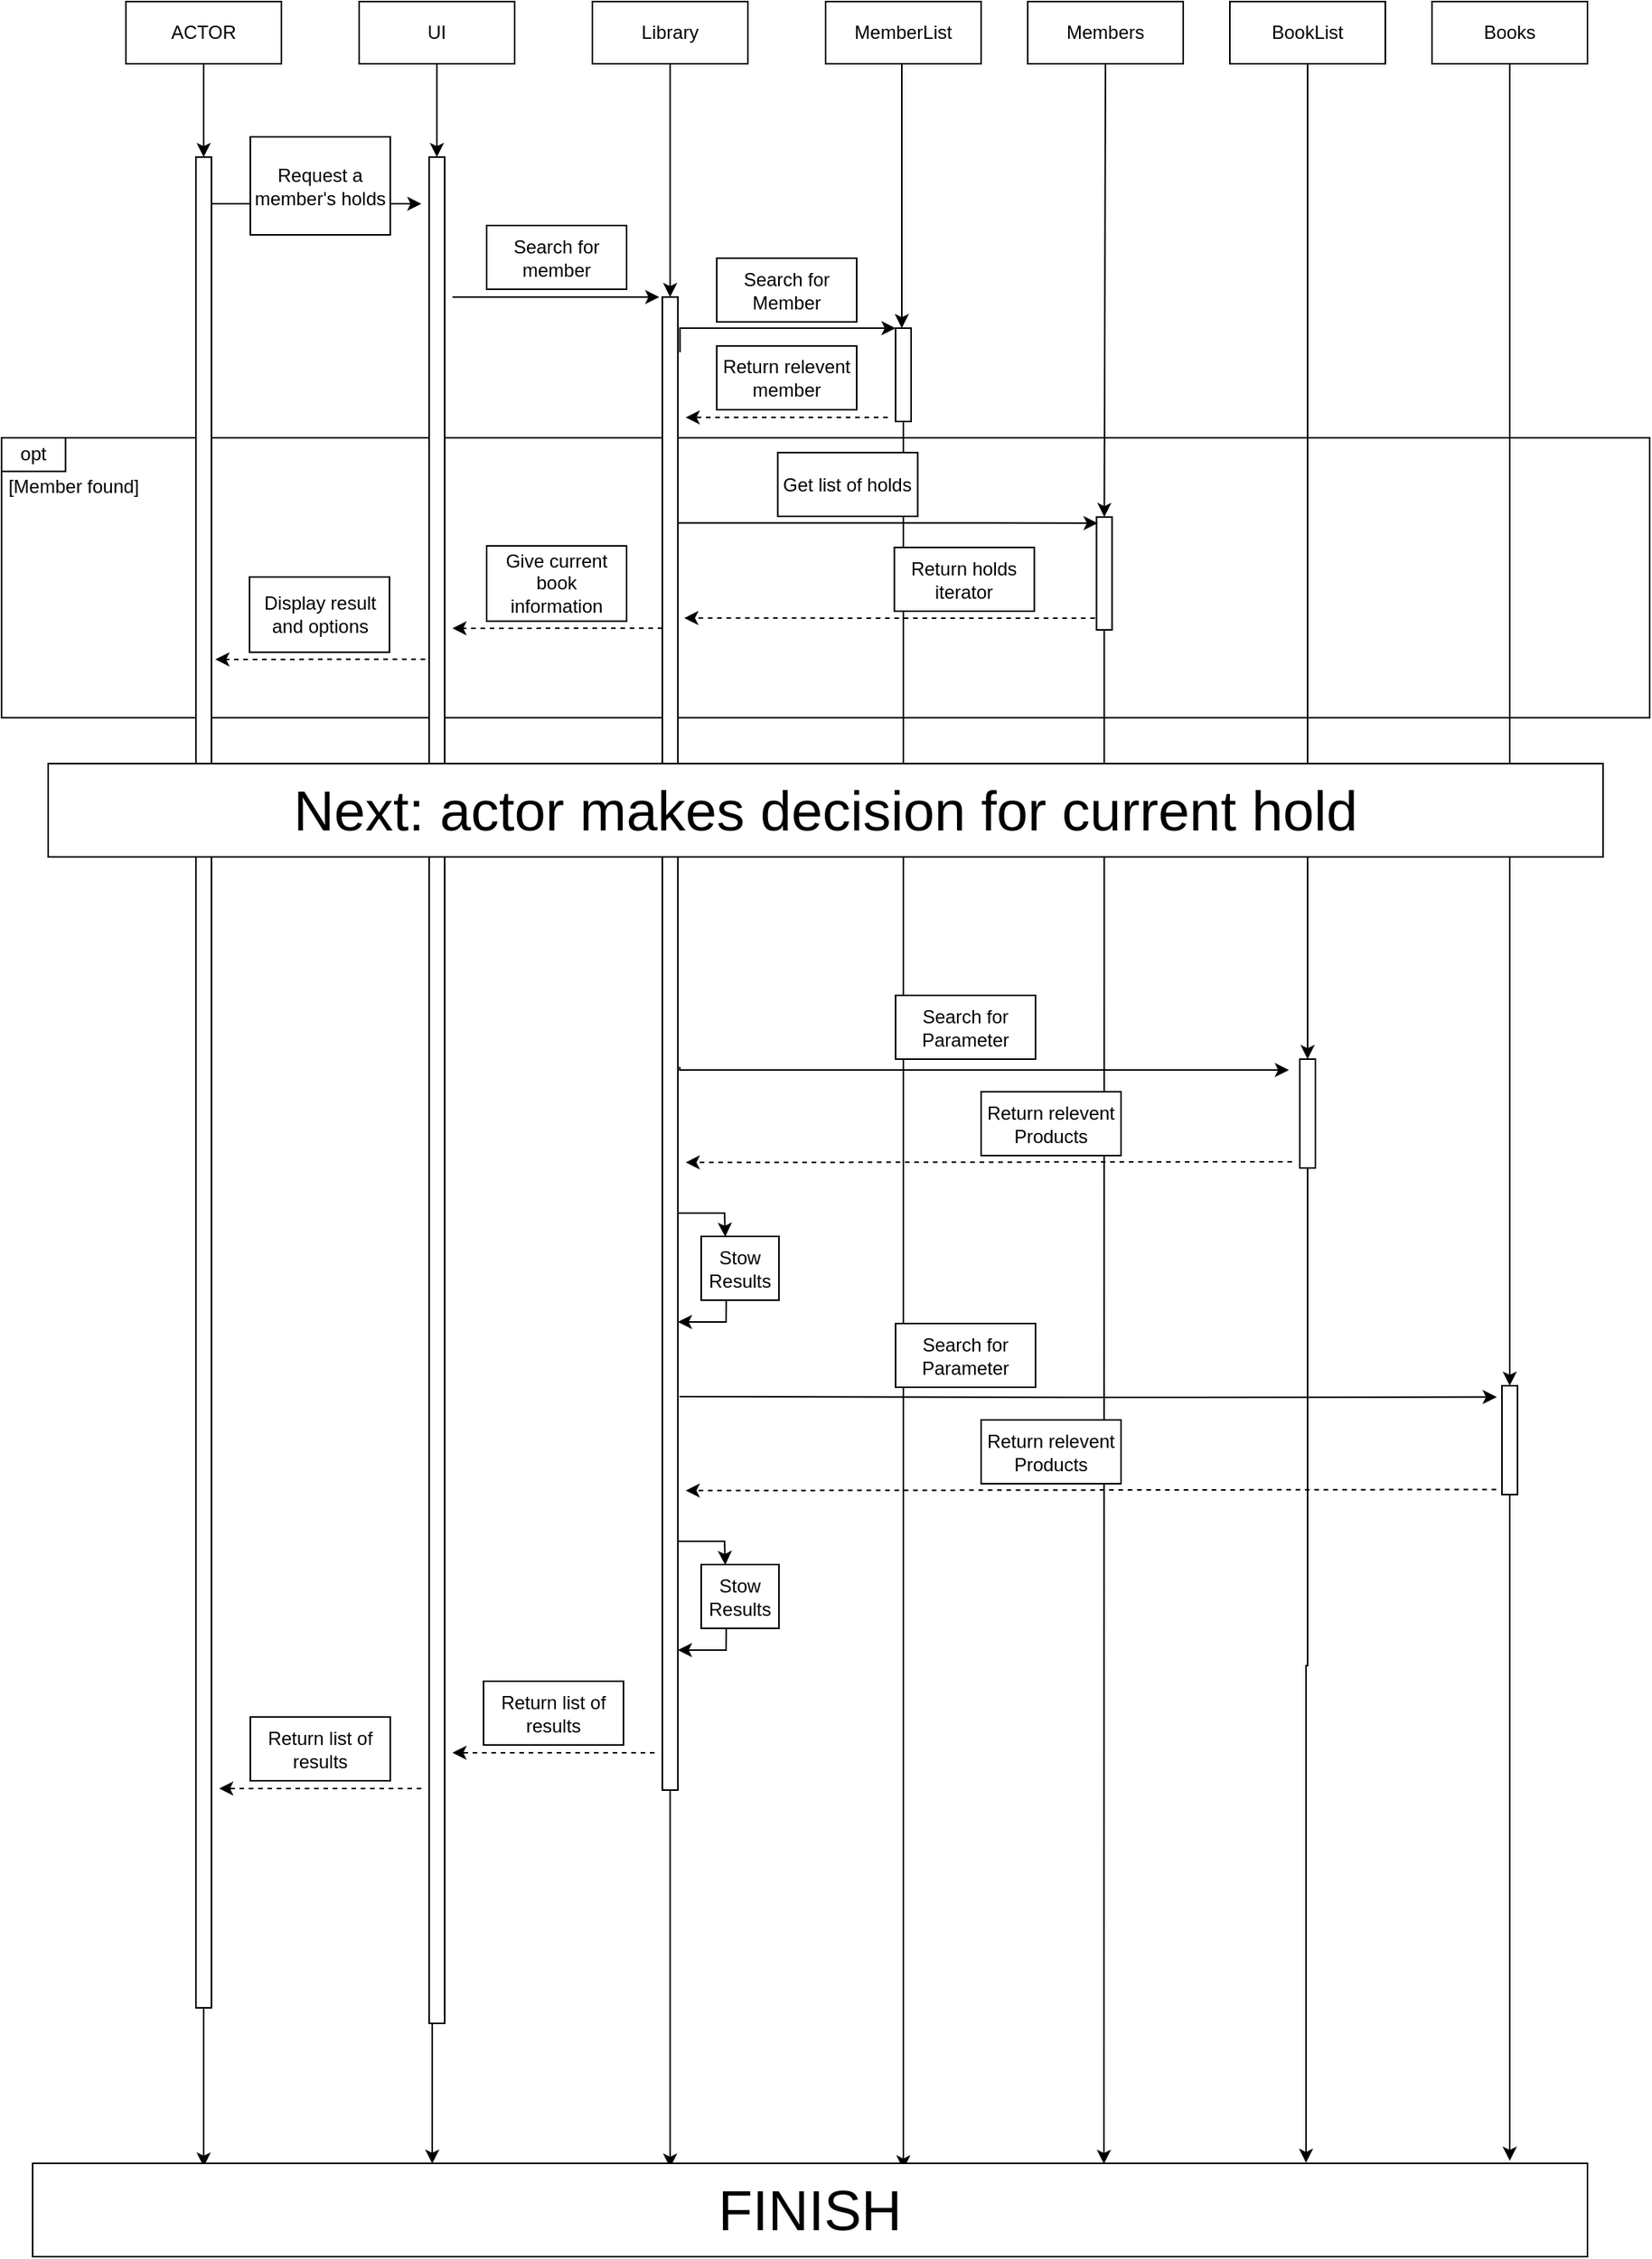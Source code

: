 <mxfile version="12.7.0" type="github">
  <diagram id="jN9ZzLNDDYYRKlVLCkU8" name="Page-1">
    <mxGraphModel dx="1177" dy="743" grid="1" gridSize="10" guides="1" tooltips="1" connect="1" arrows="1" fold="1" page="1" pageScale="1" pageWidth="850" pageHeight="1100" math="0" shadow="0">
      <root>
        <mxCell id="0"/>
        <mxCell id="1" parent="0"/>
        <mxCell id="s0ZVzLV-bfYE7FzD_z2T-13" value="" style="group" vertex="1" connectable="0" parent="1">
          <mxGeometry x="70" y="330.5" width="1060" height="180" as="geometry"/>
        </mxCell>
        <mxCell id="s0ZVzLV-bfYE7FzD_z2T-9" value="" style="rounded=0;whiteSpace=wrap;html=1;fillColor=#ffffff;strokeColor=#000000;" vertex="1" parent="s0ZVzLV-bfYE7FzD_z2T-13">
          <mxGeometry width="1060" height="180" as="geometry"/>
        </mxCell>
        <mxCell id="s0ZVzLV-bfYE7FzD_z2T-11" value="opt" style="rounded=0;whiteSpace=wrap;html=1;" vertex="1" parent="s0ZVzLV-bfYE7FzD_z2T-13">
          <mxGeometry width="41.165" height="21.61" as="geometry"/>
        </mxCell>
        <mxCell id="s0ZVzLV-bfYE7FzD_z2T-12" value="[Member found]" style="text;html=1;strokeColor=none;fillColor=none;align=center;verticalAlign=middle;whiteSpace=wrap;rounded=0;" vertex="1" parent="s0ZVzLV-bfYE7FzD_z2T-13">
          <mxGeometry y="21.61" width="92.621" height="20" as="geometry"/>
        </mxCell>
        <mxCell id="iJIT8fu7xfQn46Ji7LRA-50" value="" style="endArrow=classic;html=1;dashed=1;exitX=0.5;exitY=0.896;exitDx=0;exitDy=0;exitPerimeter=0;" parent="1" source="iJIT8fu7xfQn46Ji7LRA-12" edge="1">
          <mxGeometry width="50" height="50" relative="1" as="geometry">
            <mxPoint x="639.06" y="446.43" as="sourcePoint"/>
            <mxPoint x="509.06" y="446.43" as="targetPoint"/>
          </mxGeometry>
        </mxCell>
        <mxCell id="iJIT8fu7xfQn46Ji7LRA-23" style="edgeStyle=orthogonalEdgeStyle;rounded=0;orthogonalLoop=1;jettySize=auto;html=1;entryX=0.95;entryY=-0.028;entryDx=0;entryDy=0;entryPerimeter=0;" parent="1" source="iJIT8fu7xfQn46Ji7LRA-24" target="iJIT8fu7xfQn46Ji7LRA-39" edge="1">
          <mxGeometry relative="1" as="geometry">
            <mxPoint x="1040" y="759" as="targetPoint"/>
          </mxGeometry>
        </mxCell>
        <mxCell id="iJIT8fu7xfQn46Ji7LRA-17" style="edgeStyle=orthogonalEdgeStyle;rounded=0;orthogonalLoop=1;jettySize=auto;html=1;entryX=0.819;entryY=-0.006;entryDx=0;entryDy=0;entryPerimeter=0;" parent="1" source="iJIT8fu7xfQn46Ji7LRA-18" target="iJIT8fu7xfQn46Ji7LRA-39" edge="1">
          <mxGeometry relative="1" as="geometry">
            <mxPoint x="910" y="759" as="targetPoint"/>
          </mxGeometry>
        </mxCell>
        <mxCell id="iJIT8fu7xfQn46Ji7LRA-11" style="edgeStyle=orthogonalEdgeStyle;rounded=0;orthogonalLoop=1;jettySize=auto;html=1;entryX=0.689;entryY=0.006;entryDx=0;entryDy=0;entryPerimeter=0;" parent="1" source="iJIT8fu7xfQn46Ji7LRA-12" target="iJIT8fu7xfQn46Ji7LRA-39" edge="1">
          <mxGeometry relative="1" as="geometry">
            <mxPoint x="780" y="759" as="targetPoint"/>
            <Array as="points">
              <mxPoint x="779" y="680"/>
              <mxPoint x="779" y="680"/>
            </Array>
          </mxGeometry>
        </mxCell>
        <mxCell id="hV3SvycA8Y3fYOB4Zh-P-26" style="edgeStyle=orthogonalEdgeStyle;rounded=0;orthogonalLoop=1;jettySize=auto;html=1;exitX=0.5;exitY=1;exitDx=0;exitDy=0;entryX=0.11;entryY=0.035;entryDx=0;entryDy=0;entryPerimeter=0;" parent="1" source="hV3SvycA8Y3fYOB4Zh-P-53" target="iJIT8fu7xfQn46Ji7LRA-39" edge="1">
          <mxGeometry relative="1" as="geometry">
            <mxPoint x="200" y="760" as="targetPoint"/>
          </mxGeometry>
        </mxCell>
        <mxCell id="hV3SvycA8Y3fYOB4Zh-P-27" value="&lt;div&gt;ACTOR&lt;/div&gt;" style="rounded=0;whiteSpace=wrap;html=1;" parent="1" vertex="1">
          <mxGeometry x="150" y="50" width="100" height="40" as="geometry"/>
        </mxCell>
        <mxCell id="hV3SvycA8Y3fYOB4Zh-P-28" style="edgeStyle=orthogonalEdgeStyle;rounded=0;orthogonalLoop=1;jettySize=auto;html=1;exitX=0.5;exitY=1;exitDx=0;exitDy=0;entryX=0.257;entryY=0.003;entryDx=0;entryDy=0;entryPerimeter=0;" parent="1" source="hV3SvycA8Y3fYOB4Zh-P-54" target="iJIT8fu7xfQn46Ji7LRA-39" edge="1">
          <mxGeometry relative="1" as="geometry">
            <mxPoint x="353" y="968" as="targetPoint"/>
            <Array as="points">
              <mxPoint x="347" y="670"/>
            </Array>
          </mxGeometry>
        </mxCell>
        <mxCell id="hV3SvycA8Y3fYOB4Zh-P-29" value="UI" style="rounded=0;whiteSpace=wrap;html=1;" parent="1" vertex="1">
          <mxGeometry x="300" y="50" width="100" height="40" as="geometry"/>
        </mxCell>
        <mxCell id="hV3SvycA8Y3fYOB4Zh-P-30" style="edgeStyle=orthogonalEdgeStyle;rounded=0;orthogonalLoop=1;jettySize=auto;html=1;entryX=0.41;entryY=0.046;entryDx=0;entryDy=0;entryPerimeter=0;" parent="1" source="hV3SvycA8Y3fYOB4Zh-P-41" target="iJIT8fu7xfQn46Ji7LRA-39" edge="1">
          <mxGeometry relative="1" as="geometry">
            <mxPoint x="500" y="760" as="targetPoint"/>
          </mxGeometry>
        </mxCell>
        <mxCell id="hV3SvycA8Y3fYOB4Zh-P-31" value="&lt;div&gt;Library&lt;/div&gt;" style="rounded=0;whiteSpace=wrap;html=1;" parent="1" vertex="1">
          <mxGeometry x="450" y="50" width="100" height="40" as="geometry"/>
        </mxCell>
        <mxCell id="hV3SvycA8Y3fYOB4Zh-P-39" style="edgeStyle=orthogonalEdgeStyle;rounded=0;orthogonalLoop=1;jettySize=auto;html=1;exitX=0.5;exitY=1;exitDx=0;exitDy=0;" parent="1" source="hV3SvycA8Y3fYOB4Zh-P-27" target="hV3SvycA8Y3fYOB4Zh-P-53" edge="1">
          <mxGeometry relative="1" as="geometry">
            <mxPoint x="200" y="760" as="targetPoint"/>
            <mxPoint x="200" y="90" as="sourcePoint"/>
          </mxGeometry>
        </mxCell>
        <mxCell id="hV3SvycA8Y3fYOB4Zh-P-40" style="edgeStyle=orthogonalEdgeStyle;rounded=0;orthogonalLoop=1;jettySize=auto;html=1;exitX=0.5;exitY=1;exitDx=0;exitDy=0;" parent="1" source="hV3SvycA8Y3fYOB4Zh-P-29" target="hV3SvycA8Y3fYOB4Zh-P-54" edge="1">
          <mxGeometry relative="1" as="geometry">
            <mxPoint x="350" y="760" as="targetPoint"/>
            <mxPoint x="350" y="90" as="sourcePoint"/>
          </mxGeometry>
        </mxCell>
        <mxCell id="hV3SvycA8Y3fYOB4Zh-P-41" value="" style="rounded=0;whiteSpace=wrap;html=1;" parent="1" vertex="1">
          <mxGeometry x="495" y="240" width="10" height="960" as="geometry"/>
        </mxCell>
        <mxCell id="hV3SvycA8Y3fYOB4Zh-P-42" style="edgeStyle=orthogonalEdgeStyle;rounded=0;orthogonalLoop=1;jettySize=auto;html=1;" parent="1" source="hV3SvycA8Y3fYOB4Zh-P-31" target="hV3SvycA8Y3fYOB4Zh-P-41" edge="1">
          <mxGeometry relative="1" as="geometry">
            <mxPoint x="500" y="760" as="targetPoint"/>
            <mxPoint x="500" y="90" as="sourcePoint"/>
          </mxGeometry>
        </mxCell>
        <mxCell id="hV3SvycA8Y3fYOB4Zh-P-52" value="&lt;div&gt;&lt;br&gt;&lt;/div&gt;&lt;div&gt;&lt;br&gt;&lt;/div&gt;" style="text;html=1;align=center;verticalAlign=middle;resizable=0;points=[];autosize=1;" parent="1" vertex="1">
          <mxGeometry x="230" y="615" width="20" height="30" as="geometry"/>
        </mxCell>
        <mxCell id="hV3SvycA8Y3fYOB4Zh-P-53" value="" style="rounded=0;whiteSpace=wrap;html=1;" parent="1" vertex="1">
          <mxGeometry x="195" y="150" width="10" height="1190" as="geometry"/>
        </mxCell>
        <mxCell id="hV3SvycA8Y3fYOB4Zh-P-54" value="" style="rounded=0;whiteSpace=wrap;html=1;" parent="1" vertex="1">
          <mxGeometry x="345" y="150" width="10" height="1200" as="geometry"/>
        </mxCell>
        <mxCell id="hV3SvycA8Y3fYOB4Zh-P-61" value="" style="endArrow=classic;html=1;" parent="1" edge="1">
          <mxGeometry width="50" height="50" relative="1" as="geometry">
            <mxPoint x="205" y="180" as="sourcePoint"/>
            <mxPoint x="340" y="180" as="targetPoint"/>
          </mxGeometry>
        </mxCell>
        <mxCell id="hV3SvycA8Y3fYOB4Zh-P-62" value="Search for member" style="rounded=0;whiteSpace=wrap;html=1;strokeColor=#000000;" parent="1" vertex="1">
          <mxGeometry x="382" y="194" width="90" height="41" as="geometry"/>
        </mxCell>
        <mxCell id="hV3SvycA8Y3fYOB4Zh-P-63" value="" style="endArrow=classic;html=1;" parent="1" edge="1">
          <mxGeometry width="50" height="50" relative="1" as="geometry">
            <mxPoint x="360" y="240" as="sourcePoint"/>
            <mxPoint x="493" y="240" as="targetPoint"/>
          </mxGeometry>
        </mxCell>
        <mxCell id="0bvk2rSndgldJ7NTQyqk-1" style="edgeStyle=orthogonalEdgeStyle;rounded=0;orthogonalLoop=1;jettySize=auto;html=1;entryX=0;entryY=0;entryDx=0;entryDy=0;exitX=1.133;exitY=0.037;exitDx=0;exitDy=0;exitPerimeter=0;" parent="1" source="hV3SvycA8Y3fYOB4Zh-P-41" target="iJIT8fu7xfQn46Ji7LRA-3" edge="1">
          <mxGeometry relative="1" as="geometry">
            <Array as="points">
              <mxPoint x="506" y="260"/>
              <mxPoint x="645" y="260"/>
            </Array>
            <mxPoint x="580" y="230" as="sourcePoint"/>
          </mxGeometry>
        </mxCell>
        <mxCell id="hV3SvycA8Y3fYOB4Zh-P-3" value="Request a member&#39;s holds" style="rounded=0;whiteSpace=wrap;html=1;strokeColor=#000000;" parent="1" vertex="1">
          <mxGeometry x="230" y="137" width="90" height="63" as="geometry"/>
        </mxCell>
        <mxCell id="iJIT8fu7xfQn46Ji7LRA-1" style="edgeStyle=orthogonalEdgeStyle;rounded=0;orthogonalLoop=1;jettySize=auto;html=1;entryX=0.56;entryY=0.065;entryDx=0;entryDy=0;entryPerimeter=0;" parent="1" source="iJIT8fu7xfQn46Ji7LRA-3" target="iJIT8fu7xfQn46Ji7LRA-39" edge="1">
          <mxGeometry relative="1" as="geometry">
            <mxPoint x="650" y="914.706" as="targetPoint"/>
          </mxGeometry>
        </mxCell>
        <mxCell id="iJIT8fu7xfQn46Ji7LRA-2" value="&lt;div&gt;MemberList&lt;/div&gt;" style="rounded=0;whiteSpace=wrap;html=1;" parent="1" vertex="1">
          <mxGeometry x="600" y="50" width="100" height="40" as="geometry"/>
        </mxCell>
        <mxCell id="iJIT8fu7xfQn46Ji7LRA-3" value="" style="rounded=0;whiteSpace=wrap;html=1;" parent="1" vertex="1">
          <mxGeometry x="645" y="260" width="10" height="60" as="geometry"/>
        </mxCell>
        <mxCell id="iJIT8fu7xfQn46Ji7LRA-4" style="edgeStyle=orthogonalEdgeStyle;rounded=0;orthogonalLoop=1;jettySize=auto;html=1;" parent="1" source="iJIT8fu7xfQn46Ji7LRA-2" target="iJIT8fu7xfQn46Ji7LRA-3" edge="1">
          <mxGeometry relative="1" as="geometry">
            <mxPoint x="650" y="760" as="targetPoint"/>
            <mxPoint x="650" y="90" as="sourcePoint"/>
            <Array as="points">
              <mxPoint x="649" y="130"/>
              <mxPoint x="649" y="130"/>
            </Array>
          </mxGeometry>
        </mxCell>
        <mxCell id="iJIT8fu7xfQn46Ji7LRA-8" value="&lt;div&gt;Members&lt;/div&gt;" style="rounded=0;whiteSpace=wrap;html=1;" parent="1" vertex="1">
          <mxGeometry x="730" y="50" width="100" height="40" as="geometry"/>
        </mxCell>
        <mxCell id="iJIT8fu7xfQn46Ji7LRA-44" style="edgeStyle=none;rounded=0;orthogonalLoop=1;jettySize=auto;html=1;entryX=0.5;entryY=0;entryDx=0;entryDy=0;exitX=0.5;exitY=1;exitDx=0;exitDy=0;" parent="1" source="iJIT8fu7xfQn46Ji7LRA-8" target="iJIT8fu7xfQn46Ji7LRA-12" edge="1">
          <mxGeometry relative="1" as="geometry">
            <mxPoint x="780" y="365" as="sourcePoint"/>
          </mxGeometry>
        </mxCell>
        <mxCell id="iJIT8fu7xfQn46Ji7LRA-12" value="" style="rounded=0;whiteSpace=wrap;html=1;" parent="1" vertex="1">
          <mxGeometry x="774.24" y="381.43" width="10" height="72.57" as="geometry"/>
        </mxCell>
        <mxCell id="iJIT8fu7xfQn46Ji7LRA-14" value="&lt;div&gt;BookList&lt;/div&gt;" style="rounded=0;whiteSpace=wrap;html=1;" parent="1" vertex="1">
          <mxGeometry x="860" y="50" width="100" height="40" as="geometry"/>
        </mxCell>
        <mxCell id="iJIT8fu7xfQn46Ji7LRA-45" style="edgeStyle=none;rounded=0;orthogonalLoop=1;jettySize=auto;html=1;entryX=0.5;entryY=0;entryDx=0;entryDy=0;exitX=0.5;exitY=1;exitDx=0;exitDy=0;" parent="1" source="iJIT8fu7xfQn46Ji7LRA-14" target="iJIT8fu7xfQn46Ji7LRA-18" edge="1">
          <mxGeometry relative="1" as="geometry">
            <mxPoint x="910" y="365" as="sourcePoint"/>
          </mxGeometry>
        </mxCell>
        <mxCell id="iJIT8fu7xfQn46Ji7LRA-18" value="" style="rounded=0;whiteSpace=wrap;html=1;" parent="1" vertex="1">
          <mxGeometry x="905" y="730" width="10" height="70" as="geometry"/>
        </mxCell>
        <mxCell id="iJIT8fu7xfQn46Ji7LRA-20" value="&lt;div&gt;Books&lt;/div&gt;" style="rounded=0;whiteSpace=wrap;html=1;" parent="1" vertex="1">
          <mxGeometry x="990" y="50" width="100" height="40" as="geometry"/>
        </mxCell>
        <mxCell id="iJIT8fu7xfQn46Ji7LRA-46" style="edgeStyle=none;rounded=0;orthogonalLoop=1;jettySize=auto;html=1;entryX=0.5;entryY=0;entryDx=0;entryDy=0;exitX=0.5;exitY=1;exitDx=0;exitDy=0;" parent="1" source="iJIT8fu7xfQn46Ji7LRA-20" target="iJIT8fu7xfQn46Ji7LRA-24" edge="1">
          <mxGeometry relative="1" as="geometry">
            <mxPoint x="1040" y="365" as="sourcePoint"/>
          </mxGeometry>
        </mxCell>
        <mxCell id="iJIT8fu7xfQn46Ji7LRA-24" value="" style="rounded=0;whiteSpace=wrap;html=1;" parent="1" vertex="1">
          <mxGeometry x="1035" y="940" width="10" height="70" as="geometry"/>
        </mxCell>
        <mxCell id="iJIT8fu7xfQn46Ji7LRA-25" value="Search for Member" style="rounded=0;whiteSpace=wrap;html=1;strokeColor=#000000;" parent="1" vertex="1">
          <mxGeometry x="530" y="215" width="90" height="41" as="geometry"/>
        </mxCell>
        <mxCell id="iJIT8fu7xfQn46Ji7LRA-26" value="" style="endArrow=classic;html=1;dashed=1;" parent="1" edge="1">
          <mxGeometry width="50" height="50" relative="1" as="geometry">
            <mxPoint x="640" y="317.43" as="sourcePoint"/>
            <mxPoint x="510" y="317.43" as="targetPoint"/>
          </mxGeometry>
        </mxCell>
        <mxCell id="iJIT8fu7xfQn46Ji7LRA-27" value="Return relevent member" style="rounded=0;whiteSpace=wrap;html=1;strokeColor=#000000;" parent="1" vertex="1">
          <mxGeometry x="530" y="271.43" width="90" height="41" as="geometry"/>
        </mxCell>
        <mxCell id="iJIT8fu7xfQn46Ji7LRA-39" value="&lt;font style=&quot;font-size: 36px&quot;&gt;FINISH&lt;/font&gt;" style="rounded=0;whiteSpace=wrap;html=1;fillColor=#ffffff;strokeColor=#000000;" parent="1" vertex="1">
          <mxGeometry x="90" y="1440" width="1000" height="60" as="geometry"/>
        </mxCell>
        <mxCell id="iJIT8fu7xfQn46Ji7LRA-48" style="edgeStyle=orthogonalEdgeStyle;rounded=0;orthogonalLoop=1;jettySize=auto;html=1;exitX=1.133;exitY=0.037;exitDx=0;exitDy=0;exitPerimeter=0;entryX=0.073;entryY=0.055;entryDx=0;entryDy=0;entryPerimeter=0;" parent="1" target="iJIT8fu7xfQn46Ji7LRA-12" edge="1">
          <mxGeometry relative="1" as="geometry">
            <Array as="points">
              <mxPoint x="639.24" y="386"/>
            </Array>
            <mxPoint x="505.001" y="385.235" as="sourcePoint"/>
            <mxPoint x="769.24" y="385" as="targetPoint"/>
          </mxGeometry>
        </mxCell>
        <mxCell id="iJIT8fu7xfQn46Ji7LRA-49" value="Get list of holds" style="rounded=0;whiteSpace=wrap;html=1;strokeColor=#000000;" parent="1" vertex="1">
          <mxGeometry x="569.24" y="340" width="90" height="41" as="geometry"/>
        </mxCell>
        <mxCell id="iJIT8fu7xfQn46Ji7LRA-51" value="Return holds iterator" style="rounded=0;whiteSpace=wrap;html=1;strokeColor=#000000;" parent="1" vertex="1">
          <mxGeometry x="644.24" y="401" width="90" height="41" as="geometry"/>
        </mxCell>
        <mxCell id="iJIT8fu7xfQn46Ji7LRA-60" value="" style="endArrow=classic;html=1;dashed=1;" parent="1" edge="1">
          <mxGeometry width="50" height="50" relative="1" as="geometry">
            <mxPoint x="900" y="796" as="sourcePoint"/>
            <mxPoint x="510.0" y="796.43" as="targetPoint"/>
          </mxGeometry>
        </mxCell>
        <mxCell id="iJIT8fu7xfQn46Ji7LRA-61" style="edgeStyle=none;rounded=0;orthogonalLoop=1;jettySize=auto;html=1;entryX=0.309;entryY=0.005;entryDx=0;entryDy=0;entryPerimeter=0;" parent="1" target="iJIT8fu7xfQn46Ji7LRA-66" edge="1">
          <mxGeometry relative="1" as="geometry">
            <mxPoint x="550" y="839" as="targetPoint"/>
            <mxPoint x="505.0" y="829" as="sourcePoint"/>
            <Array as="points">
              <mxPoint x="535" y="829"/>
            </Array>
          </mxGeometry>
        </mxCell>
        <mxCell id="iJIT8fu7xfQn46Ji7LRA-62" style="edgeStyle=orthogonalEdgeStyle;rounded=0;orthogonalLoop=1;jettySize=auto;html=1;exitX=1.133;exitY=0.037;exitDx=0;exitDy=0;exitPerimeter=0;entryX=-0.7;entryY=0.1;entryDx=0;entryDy=0;entryPerimeter=0;" parent="1" target="iJIT8fu7xfQn46Ji7LRA-18" edge="1">
          <mxGeometry relative="1" as="geometry">
            <Array as="points">
              <mxPoint x="506" y="737"/>
            </Array>
            <mxPoint x="506.18" y="735" as="sourcePoint"/>
            <mxPoint x="776.18" y="735" as="targetPoint"/>
          </mxGeometry>
        </mxCell>
        <mxCell id="iJIT8fu7xfQn46Ji7LRA-63" value="Search for Parameter" style="rounded=0;whiteSpace=wrap;html=1;strokeColor=#000000;" parent="1" vertex="1">
          <mxGeometry x="645" y="689" width="90" height="41" as="geometry"/>
        </mxCell>
        <mxCell id="iJIT8fu7xfQn46Ji7LRA-64" value="Return relevent Products" style="rounded=0;whiteSpace=wrap;html=1;strokeColor=#000000;" parent="1" vertex="1">
          <mxGeometry x="700" y="751" width="90" height="41" as="geometry"/>
        </mxCell>
        <mxCell id="iJIT8fu7xfQn46Ji7LRA-65" style="edgeStyle=none;rounded=0;orthogonalLoop=1;jettySize=auto;html=1;exitX=0.322;exitY=0.965;exitDx=0;exitDy=0;exitPerimeter=0;" parent="1" source="iJIT8fu7xfQn46Ji7LRA-66" edge="1">
          <mxGeometry relative="1" as="geometry">
            <mxPoint x="505.0" y="899" as="targetPoint"/>
            <Array as="points">
              <mxPoint x="536" y="899"/>
            </Array>
          </mxGeometry>
        </mxCell>
        <mxCell id="iJIT8fu7xfQn46Ji7LRA-66" value="Stow Results" style="rounded=0;whiteSpace=wrap;html=1;strokeColor=#000000;" parent="1" vertex="1">
          <mxGeometry x="520" y="844" width="50" height="41" as="geometry"/>
        </mxCell>
        <mxCell id="iJIT8fu7xfQn46Ji7LRA-68" value="" style="endArrow=classic;html=1;dashed=1;exitX=-0.371;exitY=0.953;exitDx=0;exitDy=0;exitPerimeter=0;" parent="1" source="iJIT8fu7xfQn46Ji7LRA-24" edge="1">
          <mxGeometry width="50" height="50" relative="1" as="geometry">
            <mxPoint x="1020" y="1007" as="sourcePoint"/>
            <mxPoint x="510" y="1007.43" as="targetPoint"/>
          </mxGeometry>
        </mxCell>
        <mxCell id="iJIT8fu7xfQn46Ji7LRA-69" style="edgeStyle=none;rounded=0;orthogonalLoop=1;jettySize=auto;html=1;entryX=0.309;entryY=0.005;entryDx=0;entryDy=0;entryPerimeter=0;" parent="1" target="iJIT8fu7xfQn46Ji7LRA-74" edge="1">
          <mxGeometry relative="1" as="geometry">
            <mxPoint x="550" y="1050" as="targetPoint"/>
            <mxPoint x="505" y="1040" as="sourcePoint"/>
            <Array as="points">
              <mxPoint x="535" y="1040"/>
            </Array>
          </mxGeometry>
        </mxCell>
        <mxCell id="iJIT8fu7xfQn46Ji7LRA-70" style="edgeStyle=orthogonalEdgeStyle;rounded=0;orthogonalLoop=1;jettySize=auto;html=1;exitX=1.133;exitY=0.037;exitDx=0;exitDy=0;exitPerimeter=0;entryX=-0.333;entryY=0.104;entryDx=0;entryDy=0;entryPerimeter=0;" parent="1" target="iJIT8fu7xfQn46Ji7LRA-24" edge="1">
          <mxGeometry relative="1" as="geometry">
            <Array as="points"/>
            <mxPoint x="506" y="947" as="sourcePoint"/>
            <mxPoint x="1020" y="947" as="targetPoint"/>
          </mxGeometry>
        </mxCell>
        <mxCell id="iJIT8fu7xfQn46Ji7LRA-71" value="Search for Parameter" style="rounded=0;whiteSpace=wrap;html=1;strokeColor=#000000;" parent="1" vertex="1">
          <mxGeometry x="645" y="900" width="90" height="41" as="geometry"/>
        </mxCell>
        <mxCell id="iJIT8fu7xfQn46Ji7LRA-72" value="Return relevent Products" style="rounded=0;whiteSpace=wrap;html=1;strokeColor=#000000;" parent="1" vertex="1">
          <mxGeometry x="700" y="962" width="90" height="41" as="geometry"/>
        </mxCell>
        <mxCell id="iJIT8fu7xfQn46Ji7LRA-73" style="edgeStyle=none;rounded=0;orthogonalLoop=1;jettySize=auto;html=1;exitX=0.322;exitY=0.965;exitDx=0;exitDy=0;exitPerimeter=0;" parent="1" source="iJIT8fu7xfQn46Ji7LRA-74" edge="1">
          <mxGeometry relative="1" as="geometry">
            <mxPoint x="505" y="1110" as="targetPoint"/>
            <Array as="points">
              <mxPoint x="536" y="1110"/>
            </Array>
          </mxGeometry>
        </mxCell>
        <mxCell id="iJIT8fu7xfQn46Ji7LRA-74" value="Stow Results" style="rounded=0;whiteSpace=wrap;html=1;strokeColor=#000000;" parent="1" vertex="1">
          <mxGeometry x="520" y="1055" width="50" height="41" as="geometry"/>
        </mxCell>
        <mxCell id="iJIT8fu7xfQn46Ji7LRA-81" value="" style="endArrow=classic;html=1;dashed=1;" parent="1" edge="1">
          <mxGeometry width="50" height="50" relative="1" as="geometry">
            <mxPoint x="490" y="1176" as="sourcePoint"/>
            <mxPoint x="360" y="1176" as="targetPoint"/>
          </mxGeometry>
        </mxCell>
        <mxCell id="iJIT8fu7xfQn46Ji7LRA-82" value="Return list of results" style="rounded=0;whiteSpace=wrap;html=1;strokeColor=#000000;" parent="1" vertex="1">
          <mxGeometry x="380" y="1130" width="90" height="41" as="geometry"/>
        </mxCell>
        <mxCell id="iJIT8fu7xfQn46Ji7LRA-83" value="" style="endArrow=classic;html=1;dashed=1;" parent="1" edge="1">
          <mxGeometry width="50" height="50" relative="1" as="geometry">
            <mxPoint x="340" y="1199" as="sourcePoint"/>
            <mxPoint x="210" y="1199" as="targetPoint"/>
          </mxGeometry>
        </mxCell>
        <mxCell id="iJIT8fu7xfQn46Ji7LRA-84" value="Return list of results" style="rounded=0;whiteSpace=wrap;html=1;strokeColor=#000000;" parent="1" vertex="1">
          <mxGeometry x="230" y="1153" width="90" height="41" as="geometry"/>
        </mxCell>
        <mxCell id="s0ZVzLV-bfYE7FzD_z2T-2" value="" style="endArrow=classic;html=1;dashed=1;exitX=0.5;exitY=0.896;exitDx=0;exitDy=0;exitPerimeter=0;" edge="1" parent="1">
          <mxGeometry width="50" height="50" relative="1" as="geometry">
            <mxPoint x="495" y="452.843" as="sourcePoint"/>
            <mxPoint x="360" y="453" as="targetPoint"/>
          </mxGeometry>
        </mxCell>
        <mxCell id="s0ZVzLV-bfYE7FzD_z2T-3" value="Give current book information" style="rounded=0;whiteSpace=wrap;html=1;strokeColor=#000000;" vertex="1" parent="1">
          <mxGeometry x="382" y="400" width="90" height="48.39" as="geometry"/>
        </mxCell>
        <mxCell id="s0ZVzLV-bfYE7FzD_z2T-4" value="" style="endArrow=classic;html=1;dashed=1;exitX=0.5;exitY=0.896;exitDx=0;exitDy=0;exitPerimeter=0;" edge="1" parent="1">
          <mxGeometry width="50" height="50" relative="1" as="geometry">
            <mxPoint x="342.5" y="472.843" as="sourcePoint"/>
            <mxPoint x="207.5" y="473" as="targetPoint"/>
          </mxGeometry>
        </mxCell>
        <mxCell id="s0ZVzLV-bfYE7FzD_z2T-5" value="Display result and options" style="rounded=0;whiteSpace=wrap;html=1;strokeColor=#000000;" vertex="1" parent="1">
          <mxGeometry x="229.5" y="420" width="90" height="48.39" as="geometry"/>
        </mxCell>
        <mxCell id="s0ZVzLV-bfYE7FzD_z2T-7" value="&lt;span style=&quot;font-size: 36px&quot;&gt;Next: actor makes decision for current hold&lt;br&gt;&lt;/span&gt;" style="rounded=0;whiteSpace=wrap;html=1;fillColor=#ffffff;strokeColor=#000000;" vertex="1" parent="1">
          <mxGeometry x="100" y="540" width="1000" height="60" as="geometry"/>
        </mxCell>
      </root>
    </mxGraphModel>
  </diagram>
</mxfile>

